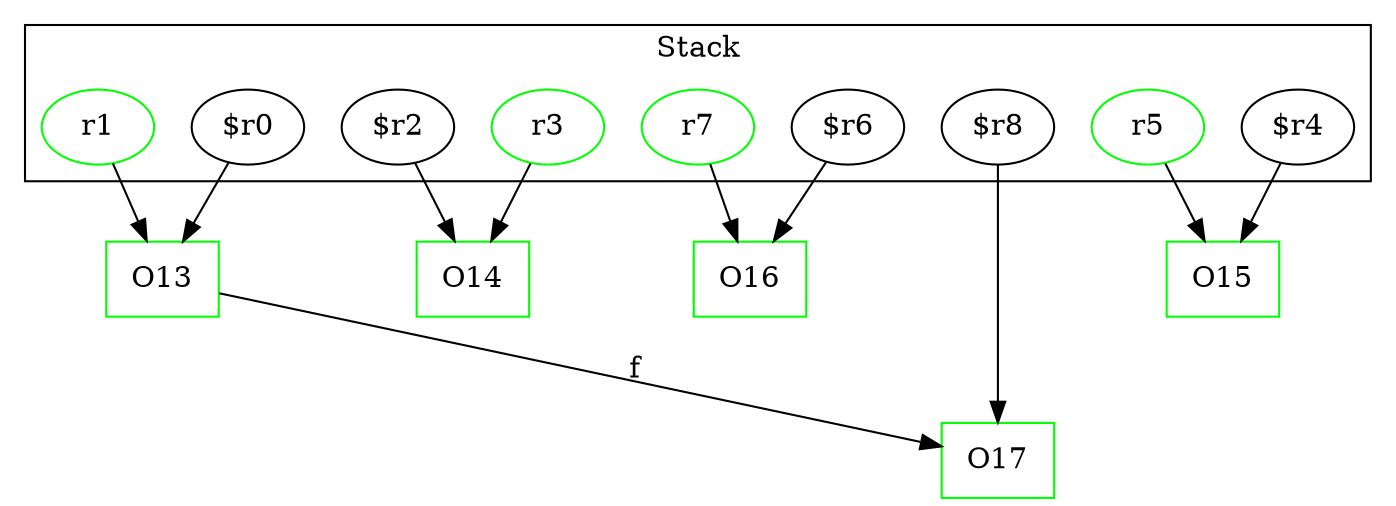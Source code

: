 digraph sample {
  rankDir="LR";
  subgraph cluster_0 {
    label="Stack"
    "r1"; "$r2"; "$r0"; "r7"; "$r8"; "r5"; "$r6"; "r3"; "$r4"; 
  }
  "r1" -> { O13 };
  "$r2" -> { O14 };
  "$r0" -> { O13 };
  "r7" -> { O16 };
  "$r8" -> { O17 };
  "r5" -> { O15 };
  "$r6" -> { O16 };
  "r3" -> { O14 };
  "$r4" -> { O15 };
  O13[shape=box];
  O15[shape=box];
  O14[shape=box];
  O17[shape=box];
  O16[shape=box];
  O13 -> O17[label="f", weight="0.2"]
  "r1"[color="green"];
  O13[color="green"];
  O15[color="green"];
  O14[color="green"];
  O17[color="green"];
  O16[color="green"];
  "r7"[color="green"];
  "r5"[color="green"];
  "r3"[color="green"];
}
